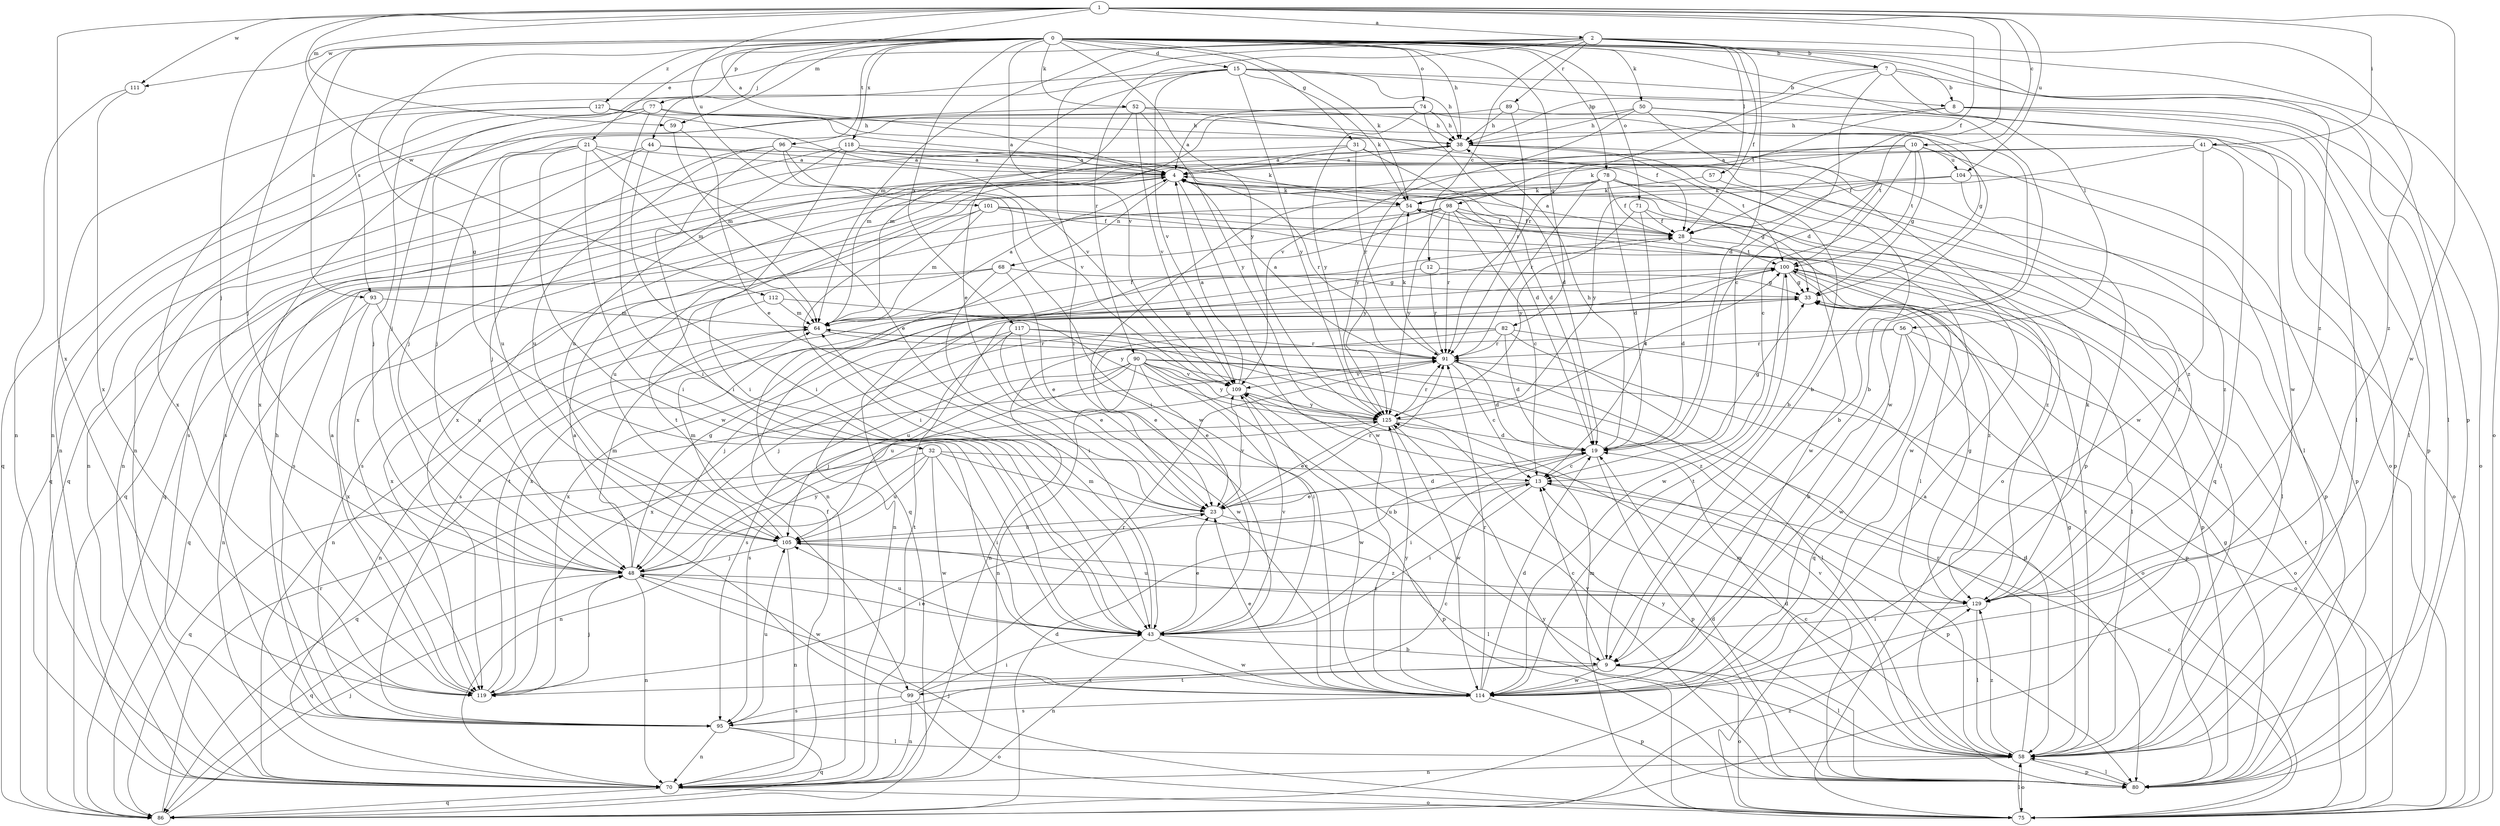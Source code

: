 strict digraph  {
0;
1;
2;
4;
7;
8;
9;
10;
12;
13;
15;
19;
21;
23;
28;
31;
32;
33;
38;
41;
43;
44;
48;
50;
52;
54;
56;
57;
58;
59;
64;
68;
70;
71;
74;
75;
77;
78;
80;
82;
86;
89;
90;
91;
93;
95;
96;
98;
99;
100;
101;
104;
105;
109;
111;
112;
114;
117;
118;
119;
125;
127;
129;
0 -> 7  [label=b];
0 -> 15  [label=d];
0 -> 21  [label=e];
0 -> 31  [label=g];
0 -> 32  [label=g];
0 -> 38  [label=h];
0 -> 44  [label=j];
0 -> 48  [label=j];
0 -> 50  [label=k];
0 -> 52  [label=k];
0 -> 54  [label=k];
0 -> 56  [label=l];
0 -> 59  [label=m];
0 -> 71  [label=o];
0 -> 74  [label=o];
0 -> 75  [label=o];
0 -> 77  [label=p];
0 -> 78  [label=p];
0 -> 80  [label=p];
0 -> 82  [label=q];
0 -> 93  [label=s];
0 -> 96  [label=t];
0 -> 109  [label=v];
0 -> 111  [label=w];
0 -> 117  [label=x];
0 -> 118  [label=x];
0 -> 125  [label=y];
0 -> 127  [label=z];
0 -> 129  [label=z];
1 -> 2  [label=a];
1 -> 4  [label=a];
1 -> 10  [label=c];
1 -> 19  [label=d];
1 -> 28  [label=f];
1 -> 41  [label=i];
1 -> 48  [label=j];
1 -> 59  [label=m];
1 -> 101  [label=u];
1 -> 104  [label=u];
1 -> 111  [label=w];
1 -> 112  [label=w];
1 -> 114  [label=w];
1 -> 119  [label=x];
2 -> 7  [label=b];
2 -> 12  [label=c];
2 -> 19  [label=d];
2 -> 28  [label=f];
2 -> 43  [label=i];
2 -> 57  [label=l];
2 -> 64  [label=m];
2 -> 89  [label=r];
2 -> 90  [label=r];
2 -> 93  [label=s];
2 -> 129  [label=z];
4 -> 54  [label=k];
4 -> 58  [label=l];
4 -> 68  [label=n];
4 -> 86  [label=q];
4 -> 91  [label=r];
4 -> 114  [label=w];
7 -> 8  [label=b];
7 -> 13  [label=c];
7 -> 38  [label=h];
7 -> 58  [label=l];
7 -> 91  [label=r];
7 -> 114  [label=w];
8 -> 38  [label=h];
8 -> 58  [label=l];
8 -> 75  [label=o];
8 -> 80  [label=p];
8 -> 98  [label=t];
9 -> 13  [label=c];
9 -> 58  [label=l];
9 -> 75  [label=o];
9 -> 99  [label=t];
9 -> 114  [label=w];
9 -> 119  [label=x];
10 -> 13  [label=c];
10 -> 33  [label=g];
10 -> 54  [label=k];
10 -> 58  [label=l];
10 -> 99  [label=t];
10 -> 100  [label=t];
10 -> 104  [label=u];
10 -> 119  [label=x];
12 -> 33  [label=g];
12 -> 91  [label=r];
12 -> 119  [label=x];
13 -> 23  [label=e];
13 -> 43  [label=i];
13 -> 80  [label=p];
13 -> 105  [label=u];
15 -> 8  [label=b];
15 -> 23  [label=e];
15 -> 38  [label=h];
15 -> 48  [label=j];
15 -> 54  [label=k];
15 -> 58  [label=l];
15 -> 70  [label=n];
15 -> 109  [label=v];
15 -> 125  [label=y];
19 -> 13  [label=c];
19 -> 33  [label=g];
19 -> 38  [label=h];
19 -> 43  [label=i];
19 -> 80  [label=p];
21 -> 4  [label=a];
21 -> 23  [label=e];
21 -> 43  [label=i];
21 -> 64  [label=m];
21 -> 86  [label=q];
21 -> 105  [label=u];
21 -> 114  [label=w];
23 -> 19  [label=d];
23 -> 58  [label=l];
23 -> 91  [label=r];
23 -> 105  [label=u];
23 -> 109  [label=v];
28 -> 4  [label=a];
28 -> 19  [label=d];
28 -> 58  [label=l];
28 -> 100  [label=t];
31 -> 4  [label=a];
31 -> 19  [label=d];
31 -> 75  [label=o];
31 -> 91  [label=r];
31 -> 95  [label=s];
32 -> 13  [label=c];
32 -> 43  [label=i];
32 -> 70  [label=n];
32 -> 80  [label=p];
32 -> 86  [label=q];
32 -> 105  [label=u];
32 -> 114  [label=w];
33 -> 64  [label=m];
33 -> 86  [label=q];
33 -> 119  [label=x];
38 -> 4  [label=a];
38 -> 9  [label=b];
38 -> 80  [label=p];
38 -> 95  [label=s];
38 -> 100  [label=t];
38 -> 125  [label=y];
41 -> 4  [label=a];
41 -> 28  [label=f];
41 -> 80  [label=p];
41 -> 86  [label=q];
41 -> 114  [label=w];
41 -> 119  [label=x];
43 -> 9  [label=b];
43 -> 23  [label=e];
43 -> 64  [label=m];
43 -> 70  [label=n];
43 -> 105  [label=u];
43 -> 109  [label=v];
43 -> 114  [label=w];
44 -> 4  [label=a];
44 -> 19  [label=d];
44 -> 43  [label=i];
44 -> 70  [label=n];
44 -> 86  [label=q];
48 -> 33  [label=g];
48 -> 43  [label=i];
48 -> 64  [label=m];
48 -> 70  [label=n];
48 -> 86  [label=q];
48 -> 114  [label=w];
48 -> 125  [label=y];
48 -> 129  [label=z];
50 -> 9  [label=b];
50 -> 38  [label=h];
50 -> 48  [label=j];
50 -> 100  [label=t];
50 -> 109  [label=v];
50 -> 114  [label=w];
52 -> 28  [label=f];
52 -> 38  [label=h];
52 -> 64  [label=m];
52 -> 109  [label=v];
52 -> 119  [label=x];
52 -> 125  [label=y];
54 -> 28  [label=f];
54 -> 95  [label=s];
54 -> 125  [label=y];
56 -> 9  [label=b];
56 -> 48  [label=j];
56 -> 75  [label=o];
56 -> 80  [label=p];
56 -> 91  [label=r];
56 -> 114  [label=w];
57 -> 9  [label=b];
57 -> 54  [label=k];
58 -> 13  [label=c];
58 -> 19  [label=d];
58 -> 33  [label=g];
58 -> 70  [label=n];
58 -> 75  [label=o];
58 -> 80  [label=p];
58 -> 91  [label=r];
58 -> 100  [label=t];
58 -> 109  [label=v];
58 -> 129  [label=z];
59 -> 23  [label=e];
59 -> 64  [label=m];
64 -> 4  [label=a];
64 -> 28  [label=f];
64 -> 70  [label=n];
64 -> 91  [label=r];
68 -> 23  [label=e];
68 -> 33  [label=g];
68 -> 43  [label=i];
68 -> 86  [label=q];
68 -> 119  [label=x];
70 -> 28  [label=f];
70 -> 75  [label=o];
70 -> 86  [label=q];
70 -> 100  [label=t];
71 -> 13  [label=c];
71 -> 28  [label=f];
71 -> 114  [label=w];
71 -> 125  [label=y];
74 -> 4  [label=a];
74 -> 9  [label=b];
74 -> 19  [label=d];
74 -> 38  [label=h];
74 -> 70  [label=n];
74 -> 125  [label=y];
75 -> 4  [label=a];
75 -> 13  [label=c];
75 -> 48  [label=j];
75 -> 58  [label=l];
75 -> 64  [label=m];
75 -> 100  [label=t];
75 -> 125  [label=y];
77 -> 4  [label=a];
77 -> 38  [label=h];
77 -> 43  [label=i];
77 -> 48  [label=j];
77 -> 70  [label=n];
77 -> 75  [label=o];
77 -> 86  [label=q];
78 -> 19  [label=d];
78 -> 28  [label=f];
78 -> 33  [label=g];
78 -> 43  [label=i];
78 -> 54  [label=k];
78 -> 75  [label=o];
78 -> 86  [label=q];
78 -> 91  [label=r];
78 -> 129  [label=z];
80 -> 19  [label=d];
80 -> 33  [label=g];
80 -> 58  [label=l];
80 -> 64  [label=m];
80 -> 109  [label=v];
80 -> 125  [label=y];
82 -> 19  [label=d];
82 -> 23  [label=e];
82 -> 70  [label=n];
82 -> 75  [label=o];
82 -> 80  [label=p];
82 -> 91  [label=r];
82 -> 119  [label=x];
86 -> 19  [label=d];
86 -> 48  [label=j];
86 -> 91  [label=r];
86 -> 129  [label=z];
89 -> 33  [label=g];
89 -> 38  [label=h];
89 -> 64  [label=m];
89 -> 91  [label=r];
90 -> 9  [label=b];
90 -> 23  [label=e];
90 -> 43  [label=i];
90 -> 48  [label=j];
90 -> 58  [label=l];
90 -> 70  [label=n];
90 -> 75  [label=o];
90 -> 95  [label=s];
90 -> 105  [label=u];
90 -> 109  [label=v];
90 -> 125  [label=y];
91 -> 4  [label=a];
91 -> 13  [label=c];
91 -> 19  [label=d];
91 -> 54  [label=k];
91 -> 58  [label=l];
91 -> 109  [label=v];
93 -> 64  [label=m];
93 -> 70  [label=n];
93 -> 105  [label=u];
93 -> 119  [label=x];
95 -> 13  [label=c];
95 -> 38  [label=h];
95 -> 58  [label=l];
95 -> 70  [label=n];
95 -> 86  [label=q];
95 -> 105  [label=u];
96 -> 4  [label=a];
96 -> 43  [label=i];
96 -> 48  [label=j];
96 -> 105  [label=u];
96 -> 109  [label=v];
96 -> 114  [label=w];
98 -> 13  [label=c];
98 -> 28  [label=f];
98 -> 70  [label=n];
98 -> 80  [label=p];
98 -> 86  [label=q];
98 -> 91  [label=r];
98 -> 95  [label=s];
98 -> 114  [label=w];
98 -> 125  [label=y];
99 -> 4  [label=a];
99 -> 43  [label=i];
99 -> 70  [label=n];
99 -> 75  [label=o];
99 -> 91  [label=r];
99 -> 95  [label=s];
100 -> 33  [label=g];
100 -> 58  [label=l];
100 -> 70  [label=n];
100 -> 80  [label=p];
100 -> 95  [label=s];
100 -> 114  [label=w];
100 -> 129  [label=z];
101 -> 28  [label=f];
101 -> 43  [label=i];
101 -> 58  [label=l];
101 -> 64  [label=m];
101 -> 105  [label=u];
101 -> 129  [label=z];
104 -> 54  [label=k];
104 -> 80  [label=p];
104 -> 125  [label=y];
104 -> 129  [label=z];
105 -> 48  [label=j];
105 -> 64  [label=m];
105 -> 70  [label=n];
105 -> 129  [label=z];
109 -> 4  [label=a];
109 -> 95  [label=s];
109 -> 114  [label=w];
109 -> 125  [label=y];
111 -> 70  [label=n];
111 -> 119  [label=x];
112 -> 64  [label=m];
112 -> 70  [label=n];
112 -> 125  [label=y];
114 -> 19  [label=d];
114 -> 23  [label=e];
114 -> 80  [label=p];
114 -> 91  [label=r];
114 -> 95  [label=s];
114 -> 100  [label=t];
114 -> 125  [label=y];
117 -> 23  [label=e];
117 -> 48  [label=j];
117 -> 91  [label=r];
117 -> 105  [label=u];
117 -> 114  [label=w];
117 -> 129  [label=z];
118 -> 4  [label=a];
118 -> 43  [label=i];
118 -> 54  [label=k];
118 -> 70  [label=n];
118 -> 105  [label=u];
118 -> 129  [label=z];
119 -> 4  [label=a];
119 -> 23  [label=e];
119 -> 48  [label=j];
119 -> 100  [label=t];
125 -> 19  [label=d];
125 -> 23  [label=e];
125 -> 86  [label=q];
125 -> 91  [label=r];
125 -> 100  [label=t];
125 -> 114  [label=w];
127 -> 38  [label=h];
127 -> 48  [label=j];
127 -> 109  [label=v];
127 -> 119  [label=x];
129 -> 33  [label=g];
129 -> 43  [label=i];
129 -> 54  [label=k];
129 -> 58  [label=l];
129 -> 105  [label=u];
}

